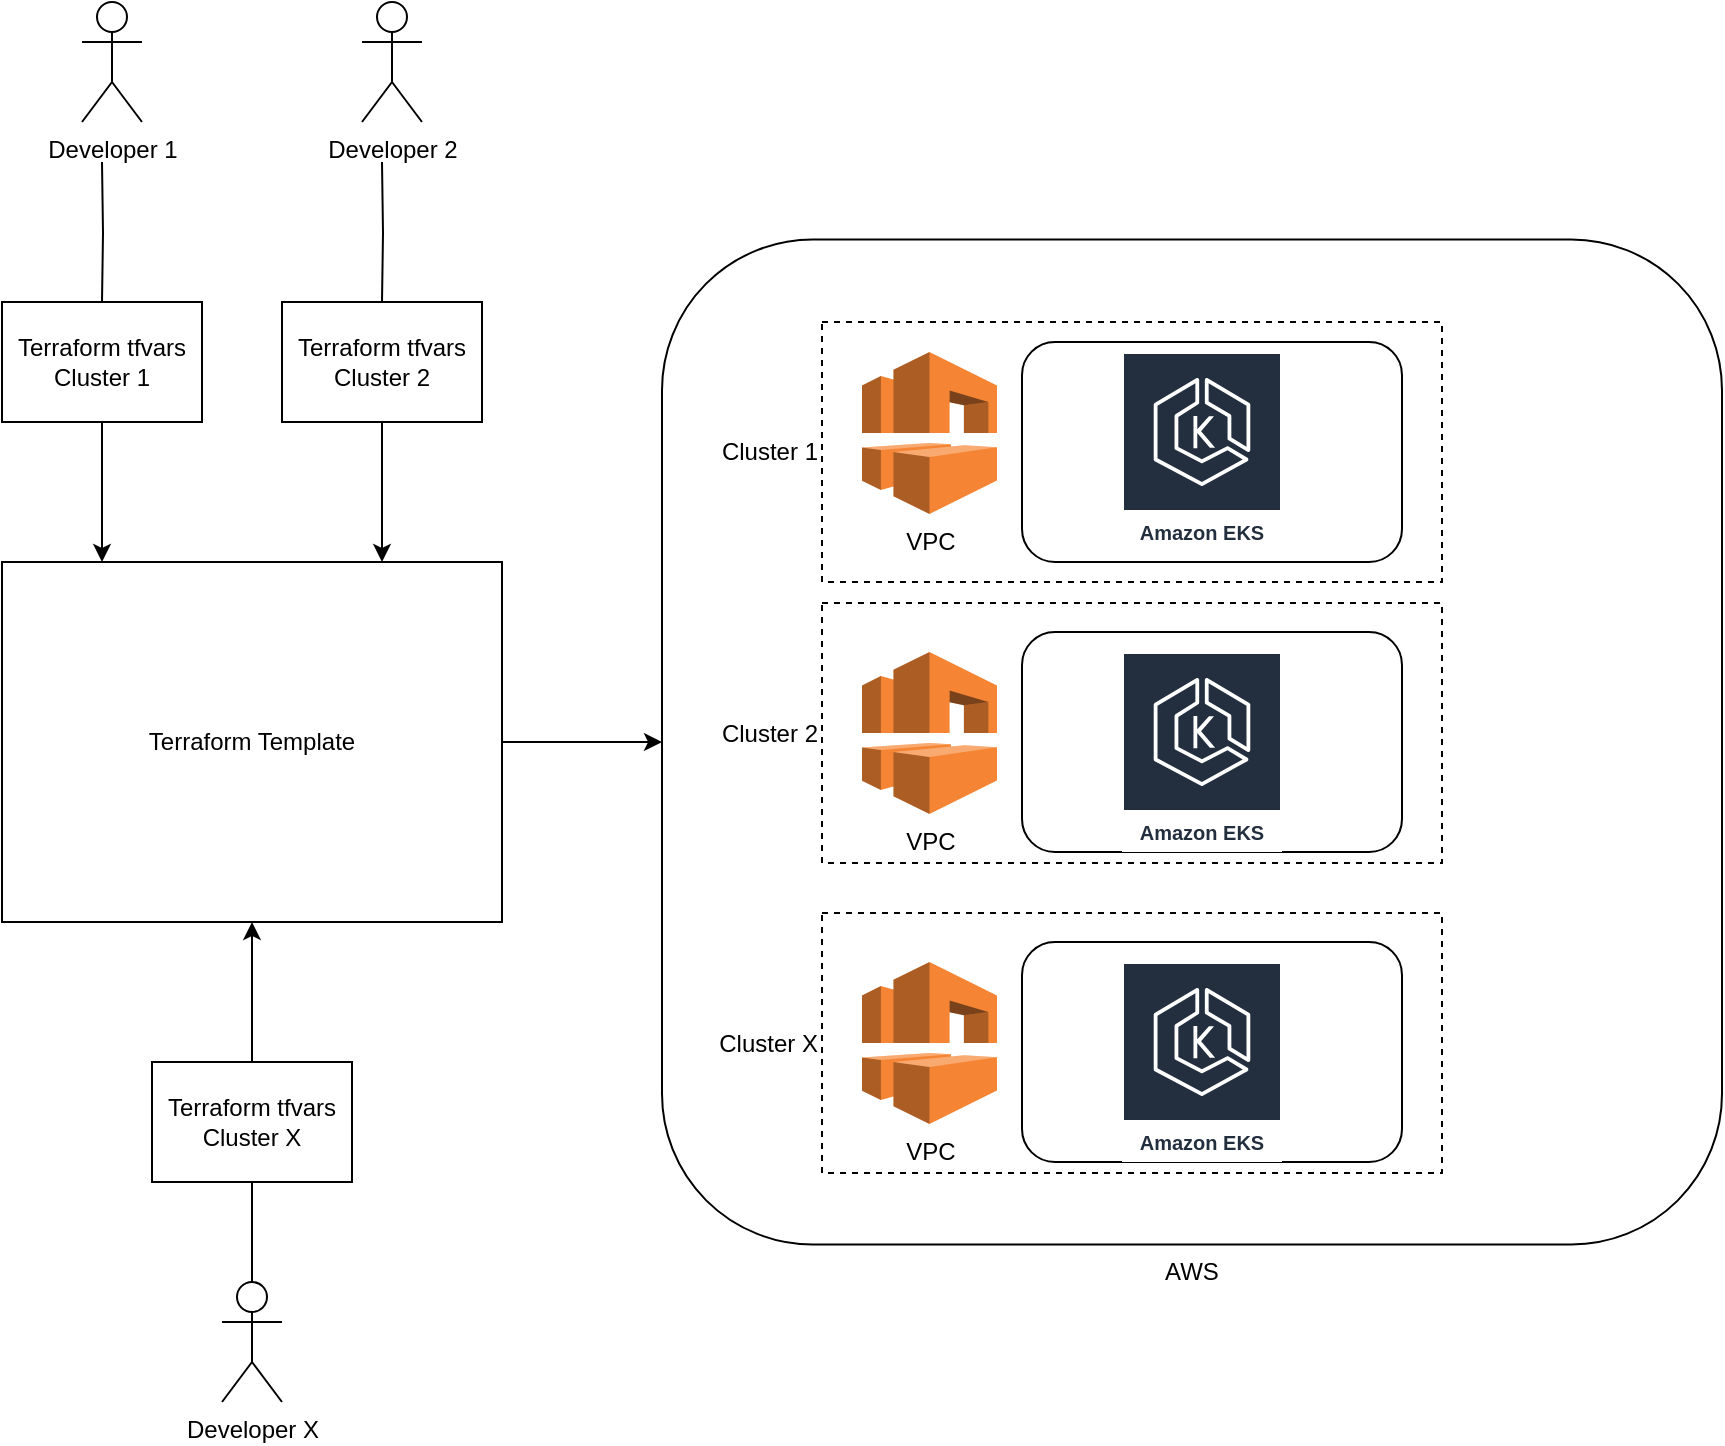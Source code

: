 <mxfile version="14.6.13" type="device"><diagram id="MWxvZ3sPHPo5e8Csuot3" name="Page-1"><mxGraphModel dx="2062" dy="1922" grid="1" gridSize="10" guides="1" tooltips="1" connect="1" arrows="1" fold="1" page="1" pageScale="1" pageWidth="850" pageHeight="1100" math="0" shadow="0"><root><mxCell id="0"/><mxCell id="1" parent="0"/><mxCell id="vQ6Rq7DdobcRLyki7NE9-1" value="AWS" style="rounded=1;whiteSpace=wrap;html=1;labelPosition=center;verticalLabelPosition=bottom;align=center;verticalAlign=top;" vertex="1" parent="1"><mxGeometry x="510" y="108.75" width="530" height="502.5" as="geometry"/></mxCell><mxCell id="vQ6Rq7DdobcRLyki7NE9-44" value="Cluster 2" style="rounded=0;whiteSpace=wrap;html=1;dashed=1;labelPosition=left;verticalLabelPosition=middle;align=right;verticalAlign=middle;" vertex="1" parent="1"><mxGeometry x="590" y="290.5" width="310" height="130" as="geometry"/></mxCell><mxCell id="vQ6Rq7DdobcRLyki7NE9-45" value="Cluster X" style="rounded=0;whiteSpace=wrap;html=1;dashed=1;labelPosition=left;verticalLabelPosition=middle;align=right;verticalAlign=middle;" vertex="1" parent="1"><mxGeometry x="590" y="445.5" width="310" height="130" as="geometry"/></mxCell><mxCell id="vQ6Rq7DdobcRLyki7NE9-35" value="Cluster 1" style="rounded=0;whiteSpace=wrap;html=1;dashed=1;labelPosition=left;verticalLabelPosition=middle;align=right;verticalAlign=middle;" vertex="1" parent="1"><mxGeometry x="590" y="150" width="310" height="130" as="geometry"/></mxCell><mxCell id="vQ6Rq7DdobcRLyki7NE9-12" value="" style="rounded=1;whiteSpace=wrap;html=1;" vertex="1" parent="1"><mxGeometry x="690" y="160" width="190" height="110" as="geometry"/></mxCell><mxCell id="vQ6Rq7DdobcRLyki7NE9-8" value="VPC" style="outlineConnect=0;dashed=0;verticalLabelPosition=bottom;verticalAlign=top;align=center;html=1;shape=mxgraph.aws3.vpc;fillColor=#F58534;gradientColor=none;" vertex="1" parent="1"><mxGeometry x="610" y="165" width="67.5" height="81" as="geometry"/></mxCell><mxCell id="vQ6Rq7DdobcRLyki7NE9-10" value="Amazon EKS" style="outlineConnect=0;fontColor=#232F3E;gradientColor=none;strokeColor=#ffffff;fillColor=#232F3E;dashed=0;verticalLabelPosition=middle;verticalAlign=bottom;align=center;html=1;whiteSpace=wrap;fontSize=10;fontStyle=1;spacing=3;shape=mxgraph.aws4.productIcon;prIcon=mxgraph.aws4.eks;" vertex="1" parent="1"><mxGeometry x="740" y="165" width="80" height="100" as="geometry"/></mxCell><mxCell id="vQ6Rq7DdobcRLyki7NE9-13" value="VPC" style="outlineConnect=0;dashed=0;verticalLabelPosition=bottom;verticalAlign=top;align=center;html=1;shape=mxgraph.aws3.vpc;fillColor=#F58534;gradientColor=none;" vertex="1" parent="1"><mxGeometry x="610" y="315" width="67.5" height="81" as="geometry"/></mxCell><mxCell id="vQ6Rq7DdobcRLyki7NE9-14" value="" style="rounded=1;whiteSpace=wrap;html=1;" vertex="1" parent="1"><mxGeometry x="690" y="305" width="190" height="110" as="geometry"/></mxCell><mxCell id="vQ6Rq7DdobcRLyki7NE9-15" value="Amazon EKS" style="outlineConnect=0;fontColor=#232F3E;gradientColor=none;strokeColor=#ffffff;fillColor=#232F3E;dashed=0;verticalLabelPosition=middle;verticalAlign=bottom;align=center;html=1;whiteSpace=wrap;fontSize=10;fontStyle=1;spacing=3;shape=mxgraph.aws4.productIcon;prIcon=mxgraph.aws4.eks;" vertex="1" parent="1"><mxGeometry x="740" y="315" width="80" height="100" as="geometry"/></mxCell><mxCell id="vQ6Rq7DdobcRLyki7NE9-23" value="" style="edgeStyle=orthogonalEdgeStyle;startArrow=none;endArrow=none;rounded=0;targetPortConstraint=eastwest;sourcePortConstraint=northsouth;entryX=0.5;entryY=0;entryDx=0;entryDy=0;" edge="1" target="vQ6Rq7DdobcRLyki7NE9-25" parent="1"><mxGeometry relative="1" as="geometry"><mxPoint x="230" y="70" as="sourcePoint"/></mxGeometry></mxCell><mxCell id="vQ6Rq7DdobcRLyki7NE9-34" style="edgeStyle=orthogonalEdgeStyle;rounded=0;orthogonalLoop=1;jettySize=auto;html=1;entryX=0;entryY=0.5;entryDx=0;entryDy=0;" edge="1" parent="1" source="vQ6Rq7DdobcRLyki7NE9-24" target="vQ6Rq7DdobcRLyki7NE9-1"><mxGeometry relative="1" as="geometry"/></mxCell><mxCell id="vQ6Rq7DdobcRLyki7NE9-24" value="Terraform Template" style="whiteSpace=wrap;html=1;align=center;verticalAlign=middle;treeFolding=1;treeMoving=1;" vertex="1" parent="1"><mxGeometry x="180" y="270" width="250" height="180" as="geometry"/></mxCell><mxCell id="vQ6Rq7DdobcRLyki7NE9-28" style="edgeStyle=orthogonalEdgeStyle;rounded=0;orthogonalLoop=1;jettySize=auto;html=1;" edge="1" parent="1" source="vQ6Rq7DdobcRLyki7NE9-25" target="vQ6Rq7DdobcRLyki7NE9-24"><mxGeometry relative="1" as="geometry"><Array as="points"><mxPoint x="230" y="260"/><mxPoint x="230" y="260"/></Array></mxGeometry></mxCell><mxCell id="vQ6Rq7DdobcRLyki7NE9-25" value="Terraform tfvars Cluster 1" style="whiteSpace=wrap;html=1;align=center;verticalAlign=middle;treeFolding=1;treeMoving=1;" vertex="1" parent="1"><mxGeometry x="180" y="140" width="100" height="60" as="geometry"/></mxCell><mxCell id="vQ6Rq7DdobcRLyki7NE9-26" value="Developer 1" style="shape=umlActor;verticalLabelPosition=bottom;verticalAlign=top;html=1;outlineConnect=0;" vertex="1" parent="1"><mxGeometry x="220" y="-10" width="30" height="60" as="geometry"/></mxCell><mxCell id="vQ6Rq7DdobcRLyki7NE9-30" value="" style="edgeStyle=orthogonalEdgeStyle;startArrow=none;endArrow=none;rounded=0;targetPortConstraint=eastwest;sourcePortConstraint=northsouth;entryX=0.5;entryY=0;entryDx=0;entryDy=0;" edge="1" parent="1" target="vQ6Rq7DdobcRLyki7NE9-31"><mxGeometry relative="1" as="geometry"><mxPoint x="370" y="70" as="sourcePoint"/></mxGeometry></mxCell><mxCell id="vQ6Rq7DdobcRLyki7NE9-33" style="edgeStyle=orthogonalEdgeStyle;rounded=0;orthogonalLoop=1;jettySize=auto;html=1;" edge="1" parent="1" source="vQ6Rq7DdobcRLyki7NE9-31"><mxGeometry relative="1" as="geometry"><mxPoint x="370" y="270" as="targetPoint"/></mxGeometry></mxCell><mxCell id="vQ6Rq7DdobcRLyki7NE9-31" value="Terraform tfvars Cluster 2" style="whiteSpace=wrap;html=1;align=center;verticalAlign=middle;treeFolding=1;treeMoving=1;" vertex="1" parent="1"><mxGeometry x="320" y="140" width="100" height="60" as="geometry"/></mxCell><mxCell id="vQ6Rq7DdobcRLyki7NE9-32" value="Developer 2" style="shape=umlActor;verticalLabelPosition=bottom;verticalAlign=top;html=1;outlineConnect=0;" vertex="1" parent="1"><mxGeometry x="360" y="-10" width="30" height="60" as="geometry"/></mxCell><mxCell id="vQ6Rq7DdobcRLyki7NE9-38" style="edgeStyle=orthogonalEdgeStyle;rounded=0;orthogonalLoop=1;jettySize=auto;html=1;" edge="1" parent="1" source="vQ6Rq7DdobcRLyki7NE9-36" target="vQ6Rq7DdobcRLyki7NE9-24"><mxGeometry relative="1" as="geometry"/></mxCell><mxCell id="vQ6Rq7DdobcRLyki7NE9-36" value="Terraform tfvars Cluster X" style="whiteSpace=wrap;html=1;align=center;verticalAlign=middle;treeFolding=1;treeMoving=1;" vertex="1" parent="1"><mxGeometry x="255" y="520" width="100" height="60" as="geometry"/></mxCell><mxCell id="vQ6Rq7DdobcRLyki7NE9-39" value="" style="edgeStyle=orthogonalEdgeStyle;startArrow=none;endArrow=none;rounded=0;targetPortConstraint=eastwest;sourcePortConstraint=northsouth;exitX=0.5;exitY=1;exitDx=0;exitDy=0;entryX=0.5;entryY=0;entryDx=0;entryDy=0;entryPerimeter=0;" edge="1" parent="1" source="vQ6Rq7DdobcRLyki7NE9-36" target="vQ6Rq7DdobcRLyki7NE9-40"><mxGeometry relative="1" as="geometry"><mxPoint x="240" y="80" as="sourcePoint"/><mxPoint x="305" y="630" as="targetPoint"/></mxGeometry></mxCell><mxCell id="vQ6Rq7DdobcRLyki7NE9-40" value="Developer X" style="shape=umlActor;verticalLabelPosition=bottom;verticalAlign=top;html=1;outlineConnect=0;" vertex="1" parent="1"><mxGeometry x="290" y="630" width="30" height="60" as="geometry"/></mxCell><mxCell id="vQ6Rq7DdobcRLyki7NE9-41" value="VPC" style="outlineConnect=0;dashed=0;verticalLabelPosition=bottom;verticalAlign=top;align=center;html=1;shape=mxgraph.aws3.vpc;fillColor=#F58534;gradientColor=none;" vertex="1" parent="1"><mxGeometry x="610" y="470" width="67.5" height="81" as="geometry"/></mxCell><mxCell id="vQ6Rq7DdobcRLyki7NE9-42" value="" style="rounded=1;whiteSpace=wrap;html=1;" vertex="1" parent="1"><mxGeometry x="690" y="460" width="190" height="110" as="geometry"/></mxCell><mxCell id="vQ6Rq7DdobcRLyki7NE9-43" value="Amazon EKS" style="outlineConnect=0;fontColor=#232F3E;gradientColor=none;strokeColor=#ffffff;fillColor=#232F3E;dashed=0;verticalLabelPosition=middle;verticalAlign=bottom;align=center;html=1;whiteSpace=wrap;fontSize=10;fontStyle=1;spacing=3;shape=mxgraph.aws4.productIcon;prIcon=mxgraph.aws4.eks;" vertex="1" parent="1"><mxGeometry x="740" y="470" width="80" height="100" as="geometry"/></mxCell></root></mxGraphModel></diagram></mxfile>